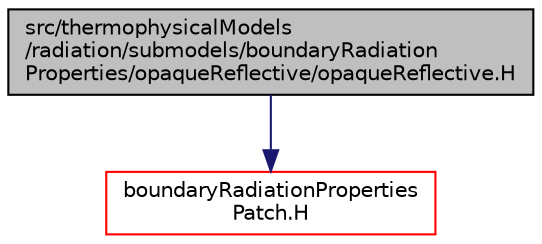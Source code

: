 digraph "src/thermophysicalModels/radiation/submodels/boundaryRadiationProperties/opaqueReflective/opaqueReflective.H"
{
  bgcolor="transparent";
  edge [fontname="Helvetica",fontsize="10",labelfontname="Helvetica",labelfontsize="10"];
  node [fontname="Helvetica",fontsize="10",shape=record];
  Node1 [label="src/thermophysicalModels\l/radiation/submodels/boundaryRadiation\lProperties/opaqueReflective/opaqueReflective.H",height=0.2,width=0.4,color="black", fillcolor="grey75", style="filled" fontcolor="black"];
  Node1 -> Node2 [color="midnightblue",fontsize="10",style="solid",fontname="Helvetica"];
  Node2 [label="boundaryRadiationProperties\lPatch.H",height=0.2,width=0.4,color="red",URL="$boundaryRadiationPropertiesPatch_8H.html"];
}
